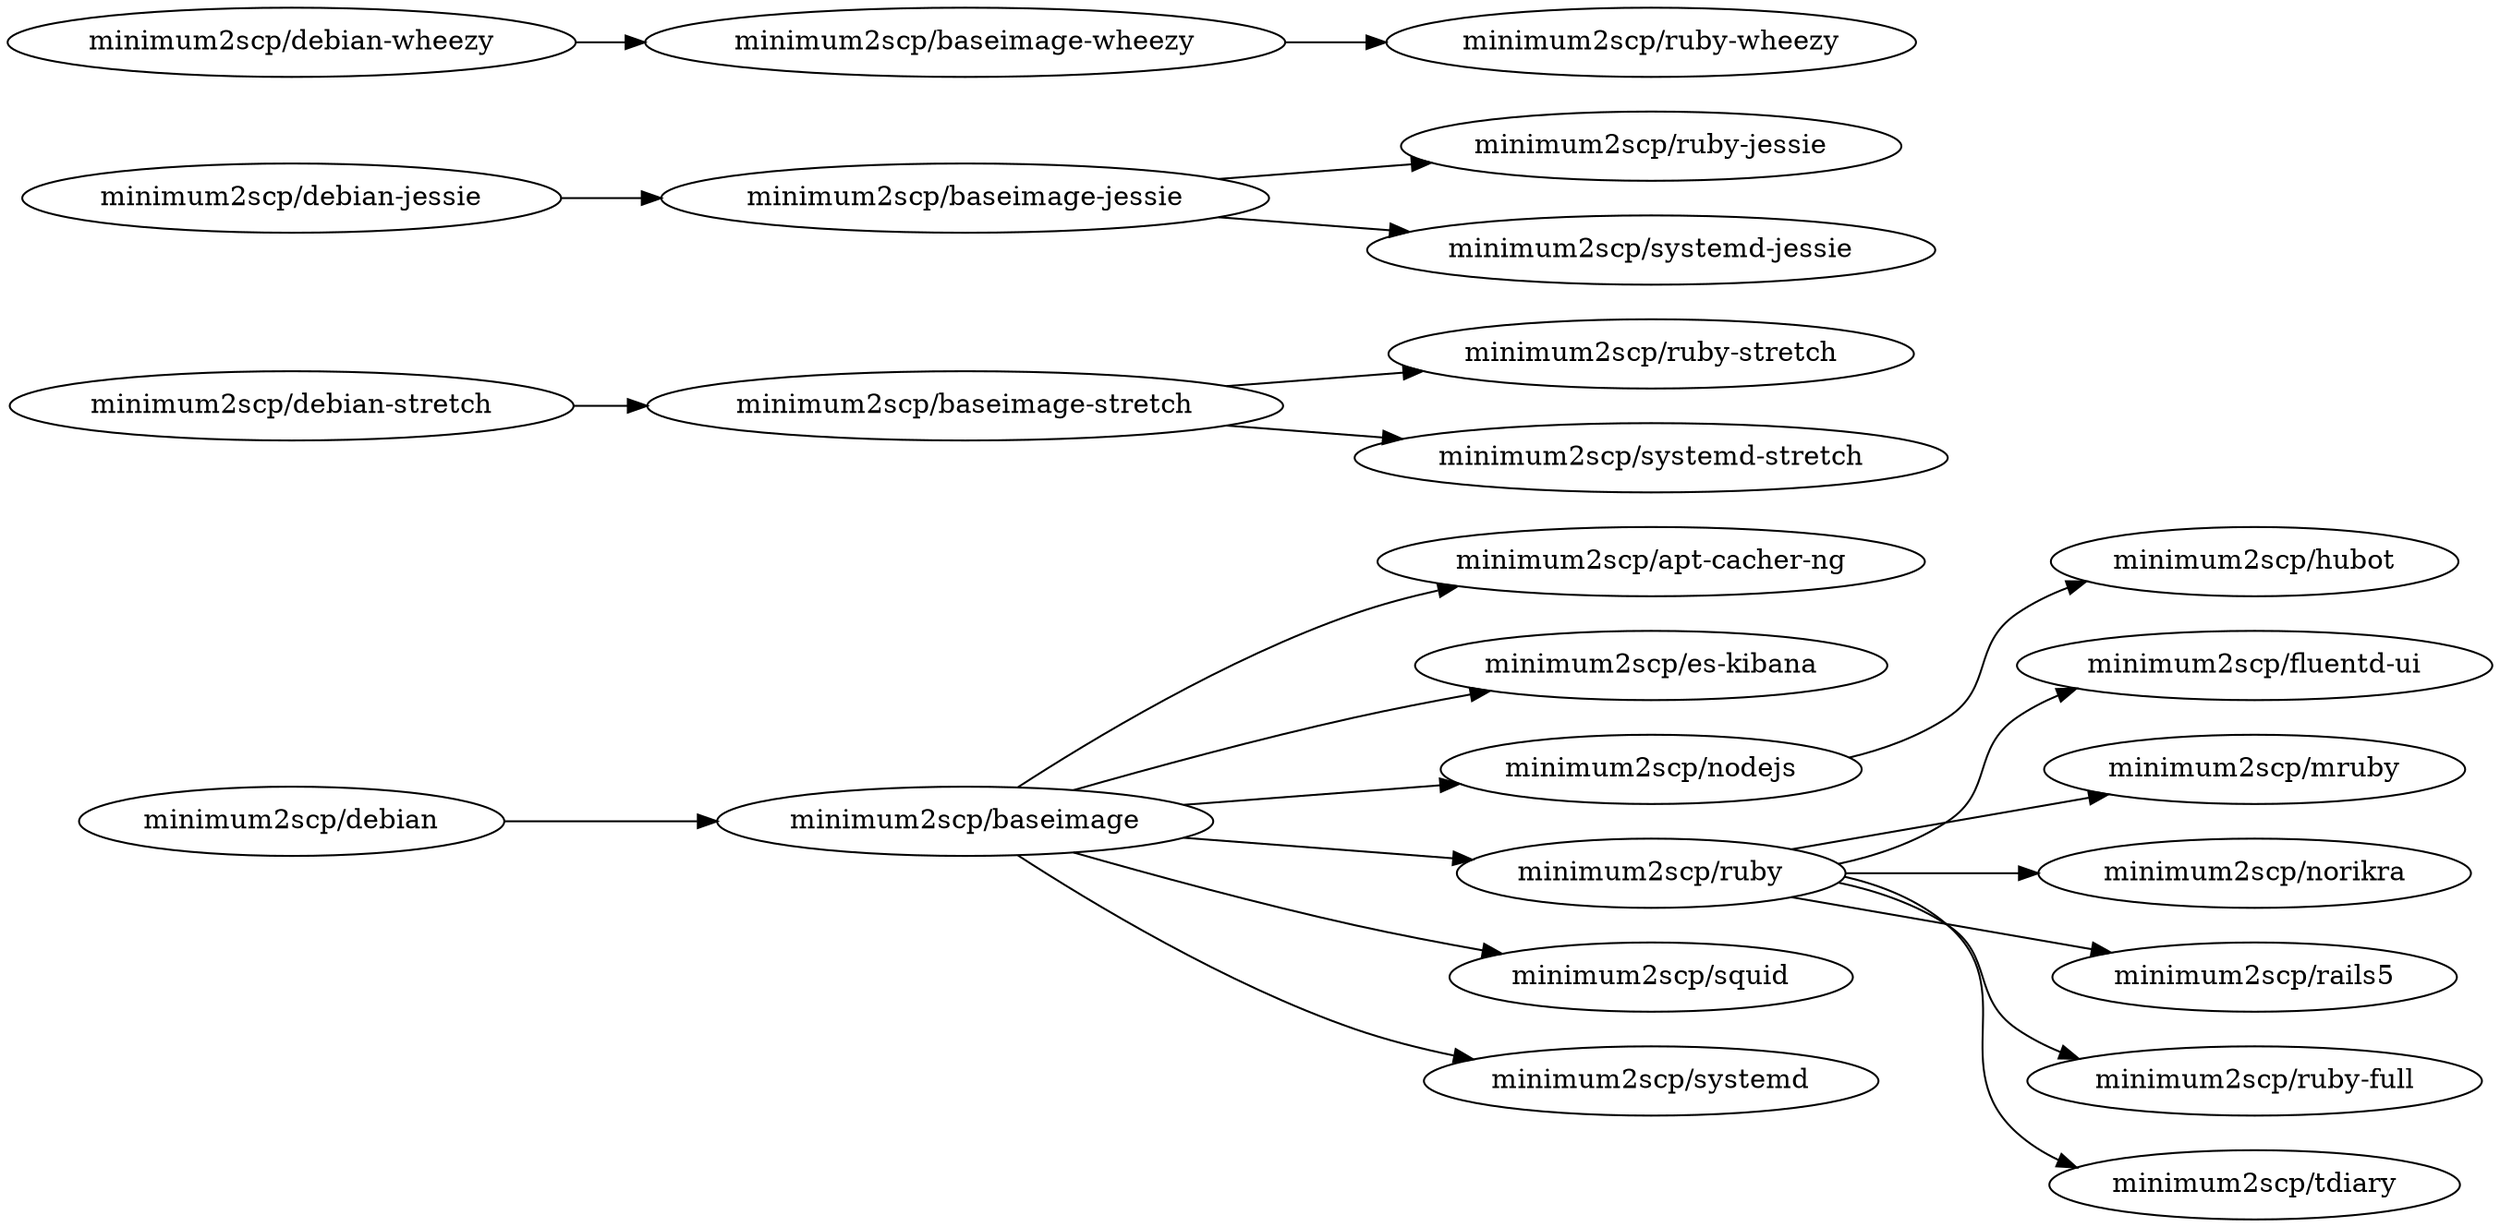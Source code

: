 digraph deps {
  graph        [rankdir = "LR"];
  ratio = auto;


  acng              [label = "minimum2scp/apt-cacher-ng"];
  baseimage         [label = "minimum2scp/baseimage"];
  baseimage_stretch [label = "minimum2scp/baseimage-stretch"];
  baseimage_jessie  [label = "minimum2scp/baseimage-jessie"];
  baseimage_wheezy  [label = "minimum2scp/baseimage-wheezy"];
  debian            [label = "minimum2scp/debian"];
  debian_stretch    [label = "minimum2scp/debian-stretch"];
  debian_jessie     [label = "minimum2scp/debian-jessie"];
  debian_wheezy     [label = "minimum2scp/debian-wheezy"];
  es_kibana         [label = "minimum2scp/es-kibana"];
  fluentd_ui        [label = "minimum2scp/fluentd-ui"];
  hubot             [label = "minimum2scp/hubot"];
  mruby             [label = "minimum2scp/mruby"];
  nodejs            [label = "minimum2scp/nodejs"];
  norikra           [label = "minimum2scp/norikra"];
  rails5            [label = "minimum2scp/rails5"];
  ruby              [label = "minimum2scp/ruby"];
  ruby_full         [label = "minimum2scp/ruby-full"];
  ruby_stretch      [label = "minimum2scp/ruby-stretch"];
  ruby_jessie       [label = "minimum2scp/ruby-jessie"];
  ruby_wheezy       [label = "minimum2scp/ruby-wheezy"];
  squid             [label = "minimum2scp/squid"];
  systemd           [label = "minimum2scp/systemd"];
  systemd_stretch   [label = "minimum2scp/systemd-stretch"];
  systemd_jessie    [label = "minimum2scp/systemd-jessie"];
  tdiary            [label = "minimum2scp/tdiary"];

  debian    -> baseimage;
  baseimage -> {acng, es_kibana, nodejs, ruby, squid, systemd};
  ruby      -> {fluentd_ui, mruby, norikra, rails5, ruby_full, tdiary};
  nodejs    -> {hubot};

  debian_stretch   -> baseimage_stretch;
  baseimage_stretch -> {systemd_stretch, ruby_stretch};

  debian_jessie    -> baseimage_jessie;
  baseimage_jessie -> {systemd_jessie, ruby_jessie};

  debian_wheezy    -> baseimage_wheezy;
  baseimage_wheezy -> ruby_wheezy;
}
